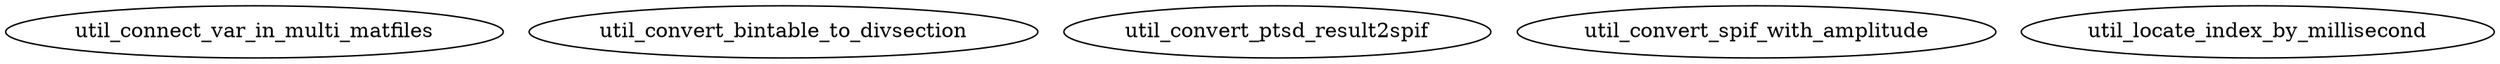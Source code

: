 /* Created by mdot for Matlab */
digraph m2html {

  util_connect_var_in_multi_matfiles [URL="util_connect_var_in_multi_matfiles.html"];
  util_convert_bintable_to_divsection [URL="util_convert_bintable_to_divsection.html"];
  util_convert_ptsd_result2spif [URL="util_convert_ptsd_result2spif.html"];
  util_convert_spif_with_amplitude [URL="util_convert_spif_with_amplitude.html"];
  util_locate_index_by_millisecond [URL="util_locate_index_by_millisecond.html"];
}